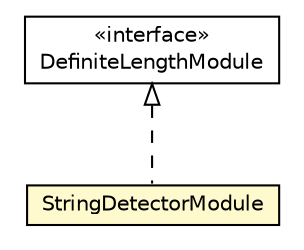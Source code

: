 #!/usr/local/bin/dot
#
# Class diagram 
# Generated by UMLGraph version 5.1 (http://www.umlgraph.org/)
#

digraph G {
	edge [fontname="Helvetica",fontsize=10,labelfontname="Helvetica",labelfontsize=10];
	node [fontname="Helvetica",fontsize=10,shape=plaintext];
	nodesep=0.25;
	ranksep=0.5;
	// com.gc.iotools.fmt.detect.wzf.DefiniteLengthModule
	c743 [label=<<table title="com.gc.iotools.fmt.detect.wzf.DefiniteLengthModule" border="0" cellborder="1" cellspacing="0" cellpadding="2" port="p" href="./DefiniteLengthModule.html">
		<tr><td><table border="0" cellspacing="0" cellpadding="1">
<tr><td align="center" balign="center"> &#171;interface&#187; </td></tr>
<tr><td align="center" balign="center"> DefiniteLengthModule </td></tr>
		</table></td></tr>
		</table>>, fontname="Helvetica", fontcolor="black", fontsize=10.0];
	// com.gc.iotools.fmt.detect.wzf.StringDetectorModule
	c745 [label=<<table title="com.gc.iotools.fmt.detect.wzf.StringDetectorModule" border="0" cellborder="1" cellspacing="0" cellpadding="2" port="p" bgcolor="lemonChiffon" href="./StringDetectorModule.html">
		<tr><td><table border="0" cellspacing="0" cellpadding="1">
<tr><td align="center" balign="center"> StringDetectorModule </td></tr>
		</table></td></tr>
		</table>>, fontname="Helvetica", fontcolor="black", fontsize=10.0];
	//com.gc.iotools.fmt.detect.wzf.StringDetectorModule implements com.gc.iotools.fmt.detect.wzf.DefiniteLengthModule
	c743:p -> c745:p [dir=back,arrowtail=empty,style=dashed];
}

